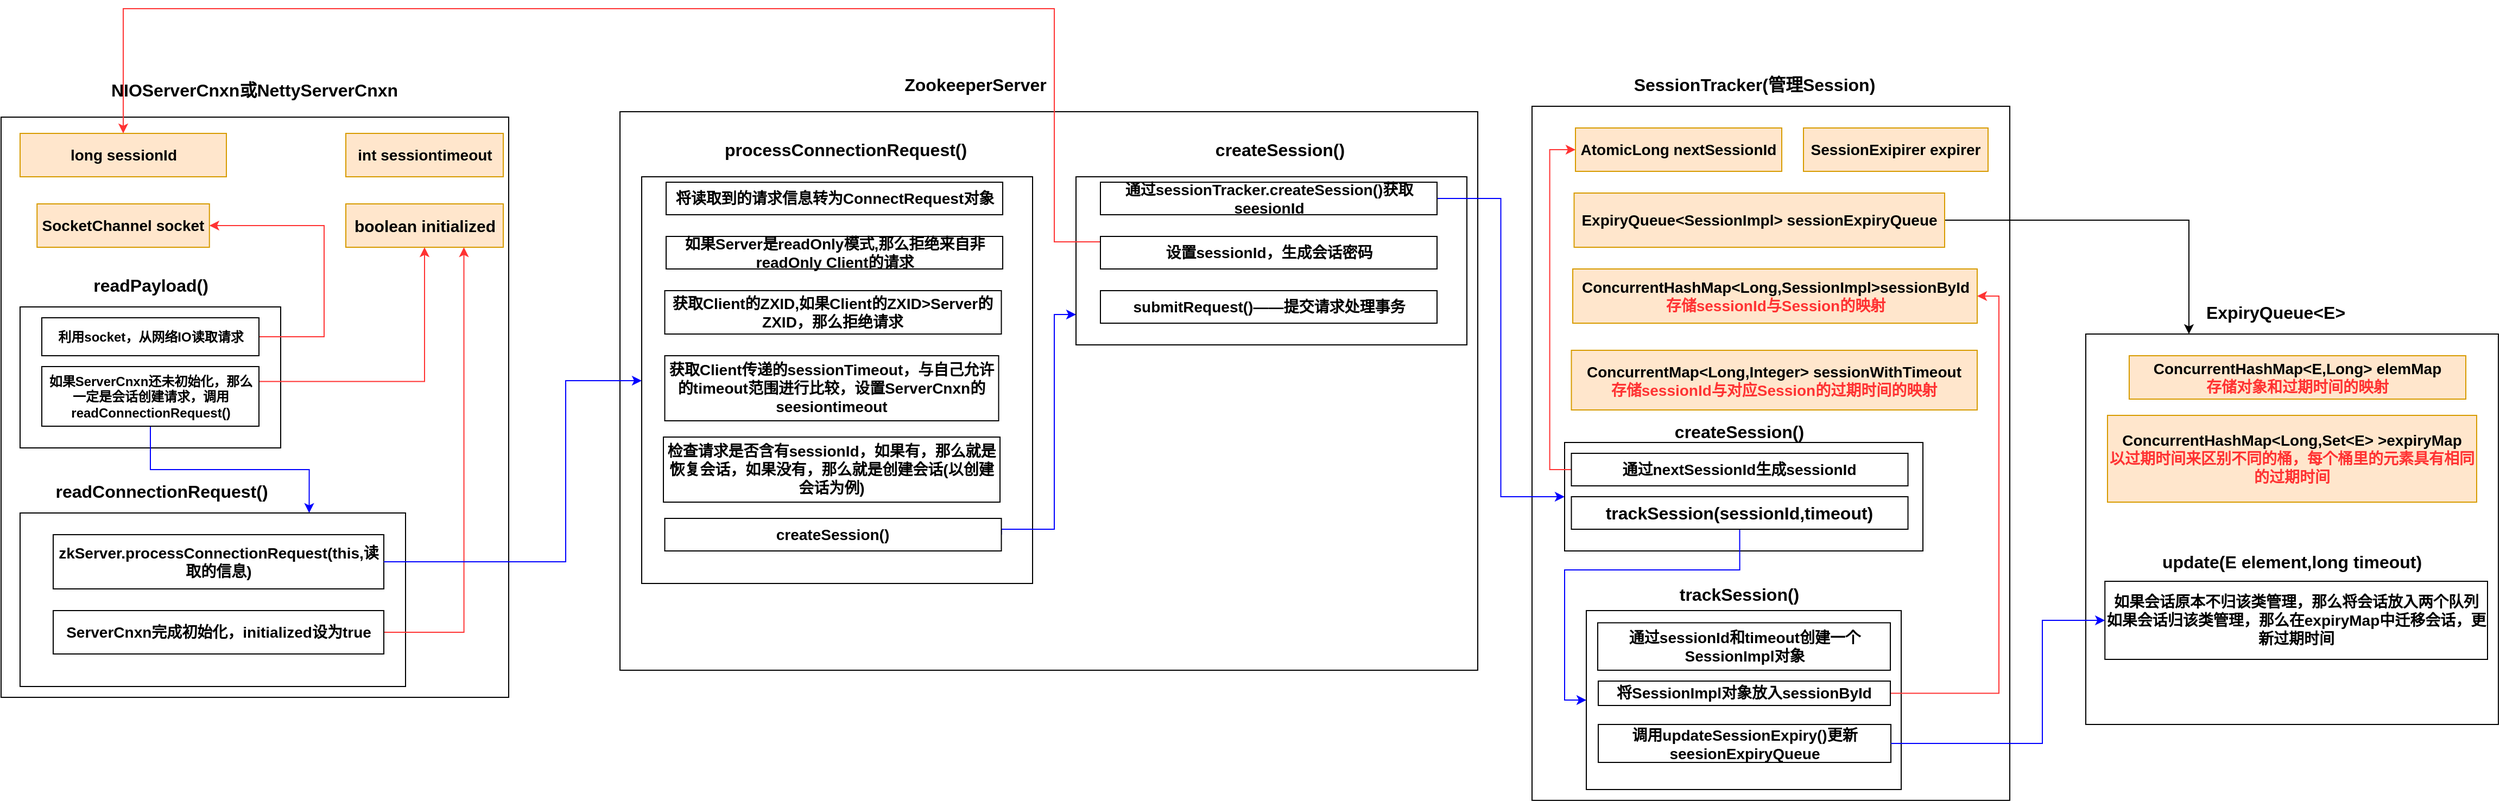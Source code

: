 <mxfile version="15.2.7" type="device"><diagram id="MWY936tZFLfjpNobXaMd" name="第 1 页"><mxGraphModel dx="1024" dy="592" grid="1" gridSize="10" guides="1" tooltips="1" connect="1" arrows="1" fold="1" page="1" pageScale="1" pageWidth="827" pageHeight="1169" math="0" shadow="0"><root><mxCell id="0"/><mxCell id="1" parent="0"/><mxCell id="_HR6iITBsdvsCam1AOtV-6" value="" style="rounded=0;whiteSpace=wrap;html=1;" parent="1" vertex="1"><mxGeometry x="1780" y="120" width="440" height="640" as="geometry"/></mxCell><mxCell id="_HR6iITBsdvsCam1AOtV-7" value="&lt;b&gt;&lt;font style=&quot;font-size: 16px&quot;&gt;SessionTracker(管理Session)&lt;/font&gt;&lt;/b&gt;" style="text;html=1;strokeColor=none;fillColor=none;align=center;verticalAlign=middle;whiteSpace=wrap;rounded=0;" parent="1" vertex="1"><mxGeometry x="1830" y="90" width="310" height="20" as="geometry"/></mxCell><mxCell id="_HR6iITBsdvsCam1AOtV-8" value="&lt;b&gt;&lt;font style=&quot;font-size: 14px&quot;&gt;AtomicLong nextSessionId&lt;/font&gt;&lt;/b&gt;" style="rounded=0;whiteSpace=wrap;html=1;fillColor=#ffe6cc;strokeColor=#d79b00;" parent="1" vertex="1"><mxGeometry x="1820" y="140" width="190" height="40" as="geometry"/></mxCell><mxCell id="7anLA7ykd9poy9fH4H2l-17" style="edgeStyle=orthogonalEdgeStyle;rounded=0;orthogonalLoop=1;jettySize=auto;html=1;exitX=1;exitY=0.5;exitDx=0;exitDy=0;entryX=0.25;entryY=0;entryDx=0;entryDy=0;strokeColor=#000000;" parent="1" source="_HR6iITBsdvsCam1AOtV-9" target="7anLA7ykd9poy9fH4H2l-9" edge="1"><mxGeometry relative="1" as="geometry"/></mxCell><mxCell id="_HR6iITBsdvsCam1AOtV-9" value="&lt;b&gt;&lt;font style=&quot;font-size: 14px&quot;&gt;ExpiryQueue&amp;lt;SessionImpl&amp;gt; sessionExpiryQueue&lt;/font&gt;&lt;/b&gt;" style="rounded=0;whiteSpace=wrap;html=1;fillColor=#ffe6cc;strokeColor=#d79b00;" parent="1" vertex="1"><mxGeometry x="1818.75" y="200" width="341.25" height="50" as="geometry"/></mxCell><mxCell id="_HR6iITBsdvsCam1AOtV-10" value="&lt;b style=&quot;font-size: 14px&quot;&gt;ConcurrentHashMap&amp;lt;Long,SessionImpl&amp;gt;sessionById&lt;br&gt;&lt;font color=&quot;#ff3333&quot; style=&quot;font-size: 14px&quot;&gt;存储sessionId与Session的映射&lt;/font&gt;&lt;/b&gt;" style="rounded=0;whiteSpace=wrap;html=1;fillColor=#ffe6cc;strokeColor=#d79b00;" parent="1" vertex="1"><mxGeometry x="1817.5" y="270" width="372.5" height="50" as="geometry"/></mxCell><mxCell id="_HR6iITBsdvsCam1AOtV-11" value="&lt;b style=&quot;font-size: 14px&quot;&gt;ConcurrentMap&amp;lt;Long,Integer&amp;gt; sessionWithTimeout&lt;br&gt;&lt;font color=&quot;#ff3333&quot; style=&quot;font-size: 14px&quot;&gt;存储sessionId与对应Session的过期时间的映射&lt;/font&gt;&lt;/b&gt;" style="rounded=0;whiteSpace=wrap;html=1;fillColor=#ffe6cc;strokeColor=#d79b00;" parent="1" vertex="1"><mxGeometry x="1816.25" y="345" width="373.75" height="55" as="geometry"/></mxCell><mxCell id="_HR6iITBsdvsCam1AOtV-13" value="&lt;b&gt;&lt;font style=&quot;font-size: 14px&quot;&gt;SessionExipirer expirer&lt;/font&gt;&lt;/b&gt;" style="rounded=0;whiteSpace=wrap;html=1;fillColor=#ffe6cc;strokeColor=#d79b00;" parent="1" vertex="1"><mxGeometry x="2030" y="140" width="170" height="40" as="geometry"/></mxCell><mxCell id="_HR6iITBsdvsCam1AOtV-15" value="" style="rounded=0;whiteSpace=wrap;html=1;" parent="1" vertex="1"><mxGeometry x="370" y="130" width="467.5" height="535" as="geometry"/></mxCell><mxCell id="_HR6iITBsdvsCam1AOtV-16" value="&lt;b&gt;&lt;font style=&quot;font-size: 16px&quot;&gt;NIOServerCnxn或NettyServerCnxn&lt;/font&gt;&lt;/b&gt;" style="text;html=1;strokeColor=none;fillColor=none;align=center;verticalAlign=middle;whiteSpace=wrap;rounded=0;" parent="1" vertex="1"><mxGeometry x="456.25" y="95" width="295" height="20" as="geometry"/></mxCell><mxCell id="_HR6iITBsdvsCam1AOtV-17" value="&lt;b&gt;&lt;font style=&quot;font-size: 14px&quot;&gt;long sessionId&lt;/font&gt;&lt;/b&gt;" style="rounded=0;whiteSpace=wrap;html=1;fillColor=#ffe6cc;strokeColor=#d79b00;" parent="1" vertex="1"><mxGeometry x="387.5" y="145" width="190" height="40" as="geometry"/></mxCell><mxCell id="_HR6iITBsdvsCam1AOtV-18" value="&lt;b&gt;&lt;font style=&quot;font-size: 14px&quot;&gt;int sessiontimeout&lt;/font&gt;&lt;/b&gt;" style="rounded=0;whiteSpace=wrap;html=1;fillColor=#ffe6cc;strokeColor=#d79b00;" parent="1" vertex="1"><mxGeometry x="687.5" y="145" width="145" height="40" as="geometry"/></mxCell><mxCell id="_HR6iITBsdvsCam1AOtV-19" value="&lt;b&gt;&lt;font style=&quot;font-size: 14px&quot;&gt;SocketChannel socket&lt;/font&gt;&lt;/b&gt;" style="rounded=0;whiteSpace=wrap;html=1;fillColor=#ffe6cc;strokeColor=#d79b00;" parent="1" vertex="1"><mxGeometry x="403.13" y="210" width="158.75" height="40" as="geometry"/></mxCell><mxCell id="_HR6iITBsdvsCam1AOtV-20" value="&lt;b&gt;&lt;font style=&quot;font-size: 15px&quot;&gt;boolean initialized&lt;/font&gt;&lt;/b&gt;" style="rounded=0;whiteSpace=wrap;html=1;fillColor=#ffe6cc;strokeColor=#d79b00;" parent="1" vertex="1"><mxGeometry x="687.5" y="210" width="145" height="40" as="geometry"/></mxCell><mxCell id="_HR6iITBsdvsCam1AOtV-21" value="" style="rounded=0;whiteSpace=wrap;html=1;" parent="1" vertex="1"><mxGeometry x="387.5" y="305" width="240" height="130" as="geometry"/></mxCell><mxCell id="_HR6iITBsdvsCam1AOtV-22" value="&lt;b&gt;&lt;font style=&quot;font-size: 16px&quot;&gt;readPayload()&lt;/font&gt;&lt;/b&gt;" style="text;html=1;strokeColor=none;fillColor=none;align=center;verticalAlign=middle;whiteSpace=wrap;rounded=0;" parent="1" vertex="1"><mxGeometry x="487.5" y="275" width="40" height="20" as="geometry"/></mxCell><mxCell id="7anLA7ykd9poy9fH4H2l-4" style="edgeStyle=orthogonalEdgeStyle;rounded=0;orthogonalLoop=1;jettySize=auto;html=1;exitX=1;exitY=0.5;exitDx=0;exitDy=0;entryX=1;entryY=0.5;entryDx=0;entryDy=0;strokeColor=#FF3333;" parent="1" source="_HR6iITBsdvsCam1AOtV-23" target="_HR6iITBsdvsCam1AOtV-19" edge="1"><mxGeometry relative="1" as="geometry"><Array as="points"><mxPoint x="667.5" y="333"/><mxPoint x="667.5" y="230"/></Array></mxGeometry></mxCell><mxCell id="_HR6iITBsdvsCam1AOtV-23" value="&lt;b&gt;利用socket，从网络IO读取请求&lt;/b&gt;" style="rounded=0;whiteSpace=wrap;html=1;" parent="1" vertex="1"><mxGeometry x="407.5" y="315" width="200" height="35" as="geometry"/></mxCell><mxCell id="_HR6iITBsdvsCam1AOtV-26" style="edgeStyle=orthogonalEdgeStyle;rounded=0;orthogonalLoop=1;jettySize=auto;html=1;exitX=1;exitY=0.25;exitDx=0;exitDy=0;entryX=0.5;entryY=1;entryDx=0;entryDy=0;strokeColor=#FF3333;" parent="1" source="_HR6iITBsdvsCam1AOtV-25" target="_HR6iITBsdvsCam1AOtV-20" edge="1"><mxGeometry relative="1" as="geometry"/></mxCell><mxCell id="7anLA7ykd9poy9fH4H2l-5" style="edgeStyle=orthogonalEdgeStyle;rounded=0;orthogonalLoop=1;jettySize=auto;html=1;exitX=0.5;exitY=1;exitDx=0;exitDy=0;entryX=0.75;entryY=0;entryDx=0;entryDy=0;strokeColor=#0000FF;" parent="1" source="_HR6iITBsdvsCam1AOtV-25" target="_HR6iITBsdvsCam1AOtV-27" edge="1"><mxGeometry relative="1" as="geometry"/></mxCell><mxCell id="_HR6iITBsdvsCam1AOtV-25" value="&lt;b&gt;如果ServerCnxn还未初始化，那么一定是会话创建请求，调用readConnectionRequest()&lt;/b&gt;" style="rounded=0;whiteSpace=wrap;html=1;" parent="1" vertex="1"><mxGeometry x="407.5" y="360" width="200" height="55" as="geometry"/></mxCell><mxCell id="_HR6iITBsdvsCam1AOtV-27" value="" style="rounded=0;whiteSpace=wrap;html=1;" parent="1" vertex="1"><mxGeometry x="387.5" y="495" width="355" height="160" as="geometry"/></mxCell><mxCell id="_HR6iITBsdvsCam1AOtV-28" value="&lt;b&gt;&lt;font style=&quot;font-size: 16px&quot;&gt;readConnectionRequest()&lt;/font&gt;&lt;/b&gt;" style="text;html=1;strokeColor=none;fillColor=none;align=center;verticalAlign=middle;whiteSpace=wrap;rounded=0;" parent="1" vertex="1"><mxGeometry x="498" y="465" width="40" height="20" as="geometry"/></mxCell><mxCell id="7anLA7ykd9poy9fH4H2l-6" style="edgeStyle=orthogonalEdgeStyle;rounded=0;orthogonalLoop=1;jettySize=auto;html=1;exitX=1;exitY=0.5;exitDx=0;exitDy=0;entryX=0.75;entryY=1;entryDx=0;entryDy=0;strokeColor=#FF3333;" parent="1" source="_HR6iITBsdvsCam1AOtV-30" target="_HR6iITBsdvsCam1AOtV-20" edge="1"><mxGeometry relative="1" as="geometry"/></mxCell><mxCell id="_HR6iITBsdvsCam1AOtV-30" value="&lt;b&gt;&lt;font style=&quot;font-size: 14px&quot;&gt;ServerCnxn完成初始化，initialized设为true&lt;/font&gt;&lt;/b&gt;" style="rounded=0;whiteSpace=wrap;html=1;" parent="1" vertex="1"><mxGeometry x="418" y="585" width="304.5" height="40" as="geometry"/></mxCell><mxCell id="_HR6iITBsdvsCam1AOtV-33" value="&lt;b&gt;&lt;font style=&quot;font-size: 14px&quot;&gt;zkServer.processConnectionRequest(this,读取的信息)&lt;/font&gt;&lt;/b&gt;" style="rounded=0;whiteSpace=wrap;html=1;" parent="1" vertex="1"><mxGeometry x="418" y="515" width="304.5" height="50" as="geometry"/></mxCell><mxCell id="_HR6iITBsdvsCam1AOtV-34" value="" style="rounded=0;whiteSpace=wrap;html=1;" parent="1" vertex="1"><mxGeometry x="940" y="125" width="790" height="515" as="geometry"/></mxCell><mxCell id="_HR6iITBsdvsCam1AOtV-35" value="&lt;b&gt;&lt;font style=&quot;font-size: 16px&quot;&gt;ZookeeperServer&lt;/font&gt;&lt;/b&gt;" style="text;html=1;strokeColor=none;fillColor=none;align=center;verticalAlign=middle;whiteSpace=wrap;rounded=0;" parent="1" vertex="1"><mxGeometry x="1120" y="90" width="295" height="20" as="geometry"/></mxCell><mxCell id="_HR6iITBsdvsCam1AOtV-36" value="" style="rounded=0;whiteSpace=wrap;html=1;" parent="1" vertex="1"><mxGeometry x="960" y="185" width="360" height="375" as="geometry"/></mxCell><mxCell id="_HR6iITBsdvsCam1AOtV-37" value="&lt;b&gt;&lt;font style=&quot;font-size: 16px&quot;&gt;processConnectionRequest()&lt;/font&gt;&lt;/b&gt;" style="text;html=1;strokeColor=none;fillColor=none;align=center;verticalAlign=middle;whiteSpace=wrap;rounded=0;" parent="1" vertex="1"><mxGeometry x="1127.5" y="150" width="40" height="20" as="geometry"/></mxCell><mxCell id="_HR6iITBsdvsCam1AOtV-40" value="&lt;b&gt;&lt;font style=&quot;font-size: 14px&quot;&gt;将读取到的请求信息转为ConnectRequest对象&lt;/font&gt;&lt;/b&gt;" style="rounded=0;whiteSpace=wrap;html=1;" parent="1" vertex="1"><mxGeometry x="982.5" y="190" width="310" height="30" as="geometry"/></mxCell><mxCell id="_HR6iITBsdvsCam1AOtV-41" value="&lt;b&gt;&lt;font style=&quot;font-size: 14px&quot;&gt;如果Server是readOnly模式,那么拒绝来自非readOnly Client的请求&lt;/font&gt;&lt;/b&gt;" style="rounded=0;whiteSpace=wrap;html=1;" parent="1" vertex="1"><mxGeometry x="982.5" y="240" width="310" height="30" as="geometry"/></mxCell><mxCell id="_HR6iITBsdvsCam1AOtV-42" value="&lt;b&gt;&lt;font style=&quot;font-size: 14px&quot;&gt;获取Client的ZXID,如果Client的ZXID&amp;gt;Server的ZXID，那么拒绝请求&lt;/font&gt;&lt;/b&gt;" style="rounded=0;whiteSpace=wrap;html=1;" parent="1" vertex="1"><mxGeometry x="981.25" y="290" width="310" height="40" as="geometry"/></mxCell><mxCell id="_HR6iITBsdvsCam1AOtV-44" value="&lt;b&gt;&lt;font style=&quot;font-size: 14px&quot;&gt;获取Client传递的sessionTimeout，与自己允许的timeout范围进行比较，设置ServerCnxn的seesiontimeout&lt;/font&gt;&lt;/b&gt;" style="rounded=0;whiteSpace=wrap;html=1;" parent="1" vertex="1"><mxGeometry x="981.25" y="350" width="307.5" height="60" as="geometry"/></mxCell><mxCell id="_HR6iITBsdvsCam1AOtV-46" value="&lt;b&gt;&lt;font style=&quot;font-size: 14px&quot;&gt;检查请求是否含有sessionId，如果有，那么就是恢复会话，如果没有，那么就是创建会话(以创建会话为例)&lt;/font&gt;&lt;/b&gt;" style="rounded=0;whiteSpace=wrap;html=1;" parent="1" vertex="1"><mxGeometry x="980" y="425" width="310" height="60" as="geometry"/></mxCell><mxCell id="_HR6iITBsdvsCam1AOtV-83" style="edgeStyle=orthogonalEdgeStyle;rounded=0;orthogonalLoop=1;jettySize=auto;html=1;exitX=1;exitY=0.5;exitDx=0;exitDy=0;strokeColor=#0000FF;" parent="1" source="_HR6iITBsdvsCam1AOtV-48" target="_HR6iITBsdvsCam1AOtV-49" edge="1"><mxGeometry relative="1" as="geometry"><Array as="points"><mxPoint x="1291" y="510"/><mxPoint x="1340" y="510"/><mxPoint x="1340" y="312"/></Array></mxGeometry></mxCell><mxCell id="_HR6iITBsdvsCam1AOtV-48" value="&lt;b&gt;&lt;font style=&quot;font-size: 14px&quot;&gt;createSession()&lt;/font&gt;&lt;/b&gt;" style="rounded=0;whiteSpace=wrap;html=1;" parent="1" vertex="1"><mxGeometry x="981.25" y="500" width="310" height="30" as="geometry"/></mxCell><mxCell id="_HR6iITBsdvsCam1AOtV-49" value="" style="rounded=0;whiteSpace=wrap;html=1;" parent="1" vertex="1"><mxGeometry x="1360" y="185" width="360" height="155" as="geometry"/></mxCell><mxCell id="_HR6iITBsdvsCam1AOtV-50" value="&lt;span style=&quot;font-size: 16px&quot;&gt;&lt;b&gt;createSession()&lt;/b&gt;&lt;/span&gt;" style="text;html=1;strokeColor=none;fillColor=none;align=center;verticalAlign=middle;whiteSpace=wrap;rounded=0;" parent="1" vertex="1"><mxGeometry x="1527.5" y="150" width="40" height="20" as="geometry"/></mxCell><mxCell id="_HR6iITBsdvsCam1AOtV-62" style="edgeStyle=orthogonalEdgeStyle;rounded=0;orthogonalLoop=1;jettySize=auto;html=1;exitX=1;exitY=0.5;exitDx=0;exitDy=0;entryX=0;entryY=0.5;entryDx=0;entryDy=0;strokeColor=#0000FF;" parent="1" source="_HR6iITBsdvsCam1AOtV-51" target="_HR6iITBsdvsCam1AOtV-58" edge="1"><mxGeometry relative="1" as="geometry"/></mxCell><mxCell id="_HR6iITBsdvsCam1AOtV-51" value="&lt;b&gt;&lt;font style=&quot;font-size: 14px&quot;&gt;通过sessionTracker.createSession()获取seesionId&lt;/font&gt;&lt;/b&gt;" style="rounded=0;whiteSpace=wrap;html=1;" parent="1" vertex="1"><mxGeometry x="1382.5" y="190" width="310" height="30" as="geometry"/></mxCell><mxCell id="_HR6iITBsdvsCam1AOtV-58" value="" style="rounded=0;whiteSpace=wrap;html=1;" parent="1" vertex="1"><mxGeometry x="1810" y="430" width="330" height="100" as="geometry"/></mxCell><mxCell id="_HR6iITBsdvsCam1AOtV-59" value="&lt;span style=&quot;font-size: 16px&quot;&gt;&lt;b&gt;createSession()&lt;/b&gt;&lt;/span&gt;" style="text;html=1;strokeColor=none;fillColor=none;align=center;verticalAlign=middle;whiteSpace=wrap;rounded=0;" parent="1" vertex="1"><mxGeometry x="1951.25" y="410" width="40" height="20" as="geometry"/></mxCell><mxCell id="_HR6iITBsdvsCam1AOtV-61" style="edgeStyle=orthogonalEdgeStyle;rounded=0;orthogonalLoop=1;jettySize=auto;html=1;exitX=0;exitY=0.5;exitDx=0;exitDy=0;entryX=0;entryY=0.5;entryDx=0;entryDy=0;strokeColor=#FF3333;" parent="1" source="_HR6iITBsdvsCam1AOtV-60" target="_HR6iITBsdvsCam1AOtV-8" edge="1"><mxGeometry relative="1" as="geometry"/></mxCell><mxCell id="_HR6iITBsdvsCam1AOtV-60" value="&lt;b&gt;&lt;font style=&quot;font-size: 14px&quot;&gt;通过nextSessionId生成sessionId&lt;/font&gt;&lt;/b&gt;" style="rounded=0;whiteSpace=wrap;html=1;" parent="1" vertex="1"><mxGeometry x="1816.25" y="440" width="310" height="30" as="geometry"/></mxCell><mxCell id="_HR6iITBsdvsCam1AOtV-79" style="edgeStyle=orthogonalEdgeStyle;rounded=0;orthogonalLoop=1;jettySize=auto;html=1;exitX=0.5;exitY=1;exitDx=0;exitDy=0;entryX=0;entryY=0.5;entryDx=0;entryDy=0;strokeColor=#0000FF;" parent="1" source="_HR6iITBsdvsCam1AOtV-63" target="_HR6iITBsdvsCam1AOtV-64" edge="1"><mxGeometry relative="1" as="geometry"/></mxCell><mxCell id="_HR6iITBsdvsCam1AOtV-63" value="&lt;font size=&quot;1&quot;&gt;&lt;b style=&quot;font-size: 16px&quot;&gt;trackSession(sessionId,timeout)&lt;/b&gt;&lt;/font&gt;" style="rounded=0;whiteSpace=wrap;html=1;" parent="1" vertex="1"><mxGeometry x="1816.25" y="480" width="310" height="30" as="geometry"/></mxCell><mxCell id="_HR6iITBsdvsCam1AOtV-64" value="" style="rounded=0;whiteSpace=wrap;html=1;" parent="1" vertex="1"><mxGeometry x="1830" y="585" width="290" height="165" as="geometry"/></mxCell><mxCell id="_HR6iITBsdvsCam1AOtV-65" value="&lt;span style=&quot;font-size: 16px&quot;&gt;&lt;b&gt;trackSession()&lt;/b&gt;&lt;/span&gt;" style="text;html=1;strokeColor=none;fillColor=none;align=center;verticalAlign=middle;whiteSpace=wrap;rounded=0;" parent="1" vertex="1"><mxGeometry x="1889.38" y="560" width="163.75" height="20" as="geometry"/></mxCell><mxCell id="_HR6iITBsdvsCam1AOtV-67" value="&lt;font size=&quot;1&quot;&gt;&lt;b style=&quot;font-size: 14px&quot;&gt;通过sessionId和timeout创建一个SessionImpl对象&lt;/b&gt;&lt;/font&gt;" style="rounded=0;whiteSpace=wrap;html=1;" parent="1" vertex="1"><mxGeometry x="1840.5" y="596.25" width="269.5" height="43.75" as="geometry"/></mxCell><mxCell id="G4yY56twISUf__VyaJk0-2" style="edgeStyle=orthogonalEdgeStyle;rounded=0;orthogonalLoop=1;jettySize=auto;html=1;exitX=1;exitY=0.5;exitDx=0;exitDy=0;entryX=1;entryY=0.5;entryDx=0;entryDy=0;strokeColor=#FF3333;" parent="1" source="_HR6iITBsdvsCam1AOtV-69" target="_HR6iITBsdvsCam1AOtV-10" edge="1"><mxGeometry relative="1" as="geometry"/></mxCell><mxCell id="_HR6iITBsdvsCam1AOtV-69" value="&lt;b&gt;&lt;font style=&quot;font-size: 14px&quot;&gt;将SessionImpl对象放入sessionById&lt;/font&gt;&lt;/b&gt;" style="rounded=0;whiteSpace=wrap;html=1;" parent="1" vertex="1"><mxGeometry x="1841" y="650" width="269" height="22.5" as="geometry"/></mxCell><mxCell id="_HR6iITBsdvsCam1AOtV-71" value="&lt;b&gt;&lt;font style=&quot;font-size: 14px&quot;&gt;调用updateSessionExpiry()更新seesionExpiryQueue&lt;/font&gt;&lt;/b&gt;" style="rounded=0;whiteSpace=wrap;html=1;" parent="1" vertex="1"><mxGeometry x="1841" y="690" width="269.5" height="35" as="geometry"/></mxCell><mxCell id="_HR6iITBsdvsCam1AOtV-82" style="edgeStyle=orthogonalEdgeStyle;rounded=0;orthogonalLoop=1;jettySize=auto;html=1;exitX=0;exitY=0.5;exitDx=0;exitDy=0;entryX=0.5;entryY=0;entryDx=0;entryDy=0;strokeColor=#FF3333;" parent="1" source="_HR6iITBsdvsCam1AOtV-81" target="_HR6iITBsdvsCam1AOtV-17" edge="1"><mxGeometry relative="1" as="geometry"><Array as="points"><mxPoint x="1383" y="245"/><mxPoint x="1340" y="245"/><mxPoint x="1340" y="30"/><mxPoint x="483" y="30"/></Array></mxGeometry></mxCell><mxCell id="_HR6iITBsdvsCam1AOtV-81" value="&lt;b&gt;&lt;font style=&quot;font-size: 14px&quot;&gt;设置sessionId，生成会话密码&lt;/font&gt;&lt;/b&gt;" style="rounded=0;whiteSpace=wrap;html=1;" parent="1" vertex="1"><mxGeometry x="1382.5" y="240" width="310" height="30" as="geometry"/></mxCell><mxCell id="_HR6iITBsdvsCam1AOtV-84" value="&lt;b&gt;&lt;font style=&quot;font-size: 14px&quot;&gt;submitRequest()——提交请求处理事务&lt;/font&gt;&lt;/b&gt;" style="rounded=0;whiteSpace=wrap;html=1;" parent="1" vertex="1"><mxGeometry x="1382.5" y="290" width="310" height="30" as="geometry"/></mxCell><mxCell id="7anLA7ykd9poy9fH4H2l-8" style="edgeStyle=orthogonalEdgeStyle;rounded=0;orthogonalLoop=1;jettySize=auto;html=1;exitX=1;exitY=0.5;exitDx=0;exitDy=0;strokeColor=#0000FF;" parent="1" source="_HR6iITBsdvsCam1AOtV-33" target="_HR6iITBsdvsCam1AOtV-36" edge="1"><mxGeometry relative="1" as="geometry"><Array as="points"><mxPoint x="890" y="540"/><mxPoint x="890" y="373"/></Array></mxGeometry></mxCell><mxCell id="7anLA7ykd9poy9fH4H2l-9" value="" style="rounded=0;whiteSpace=wrap;html=1;" parent="1" vertex="1"><mxGeometry x="2290" y="330" width="380" height="360" as="geometry"/></mxCell><mxCell id="7anLA7ykd9poy9fH4H2l-10" value="&lt;b&gt;&lt;font style=&quot;font-size: 16px&quot;&gt;ExpiryQueue&amp;lt;E&amp;gt;&lt;/font&gt;&lt;/b&gt;" style="text;html=1;strokeColor=none;fillColor=none;align=center;verticalAlign=middle;whiteSpace=wrap;rounded=0;" parent="1" vertex="1"><mxGeometry x="2310" y="300" width="310" height="20" as="geometry"/></mxCell><mxCell id="7anLA7ykd9poy9fH4H2l-11" value="&lt;font style=&quot;font-size: 14px&quot;&gt;&lt;b&gt;ConcurrentHashMap&amp;lt;E,Long&amp;gt; elemMap&lt;br&gt;&lt;font color=&quot;#ff3333&quot;&gt;存储对象和过期时间的映射&lt;/font&gt;&lt;br&gt;&lt;/b&gt;&lt;/font&gt;" style="rounded=0;whiteSpace=wrap;html=1;fillColor=#ffe6cc;strokeColor=#d79b00;" parent="1" vertex="1"><mxGeometry x="2330" y="350" width="310" height="40" as="geometry"/></mxCell><mxCell id="7anLA7ykd9poy9fH4H2l-12" value="&lt;b&gt;&lt;font style=&quot;font-size: 14px&quot;&gt;ConcurrentHashMap&amp;lt;Long,Set&amp;lt;E&amp;gt; &amp;gt;expiryMap&lt;br&gt;&lt;font color=&quot;#ff3333&quot;&gt;以过期时间来区别不同的桶，每个桶里的元素具有相同的过期时间&lt;/font&gt;&lt;br&gt;&lt;/font&gt;&lt;/b&gt;" style="rounded=0;whiteSpace=wrap;html=1;fillColor=#ffe6cc;strokeColor=#d79b00;" parent="1" vertex="1"><mxGeometry x="2310" y="405" width="340" height="80" as="geometry"/></mxCell><mxCell id="7anLA7ykd9poy9fH4H2l-13" value="&lt;b style=&quot;font-size: 14px&quot;&gt;如果会话原本不归该类管理，那么将会话放入两个队列&lt;br&gt;如果会话归该类管理，那么在expiryMap中迁移会话，更新过期时间&lt;/b&gt;&lt;span style=&quot;font-size: 14px&quot;&gt;&lt;b&gt;&lt;br&gt;&lt;/b&gt;&lt;/span&gt;" style="rounded=0;whiteSpace=wrap;html=1;" parent="1" vertex="1"><mxGeometry x="2307.63" y="558" width="352.37" height="72" as="geometry"/></mxCell><mxCell id="7anLA7ykd9poy9fH4H2l-14" value="&lt;span style=&quot;font-size: 16px&quot;&gt;&lt;b&gt;update(E element,long timeout)&lt;/b&gt;&lt;/span&gt;" style="text;html=1;strokeColor=none;fillColor=none;align=center;verticalAlign=middle;whiteSpace=wrap;rounded=0;" parent="1" vertex="1"><mxGeometry x="2345.25" y="530" width="270" height="20" as="geometry"/></mxCell><mxCell id="7anLA7ykd9poy9fH4H2l-15" style="edgeStyle=orthogonalEdgeStyle;rounded=0;orthogonalLoop=1;jettySize=auto;html=1;exitX=1;exitY=0.5;exitDx=0;exitDy=0;entryX=0;entryY=0.5;entryDx=0;entryDy=0;strokeColor=#0000FF;" parent="1" source="_HR6iITBsdvsCam1AOtV-71" target="7anLA7ykd9poy9fH4H2l-13" edge="1"><mxGeometry relative="1" as="geometry"><Array as="points"><mxPoint x="2250" y="708"/><mxPoint x="2250" y="594"/></Array></mxGeometry></mxCell></root></mxGraphModel></diagram></mxfile>